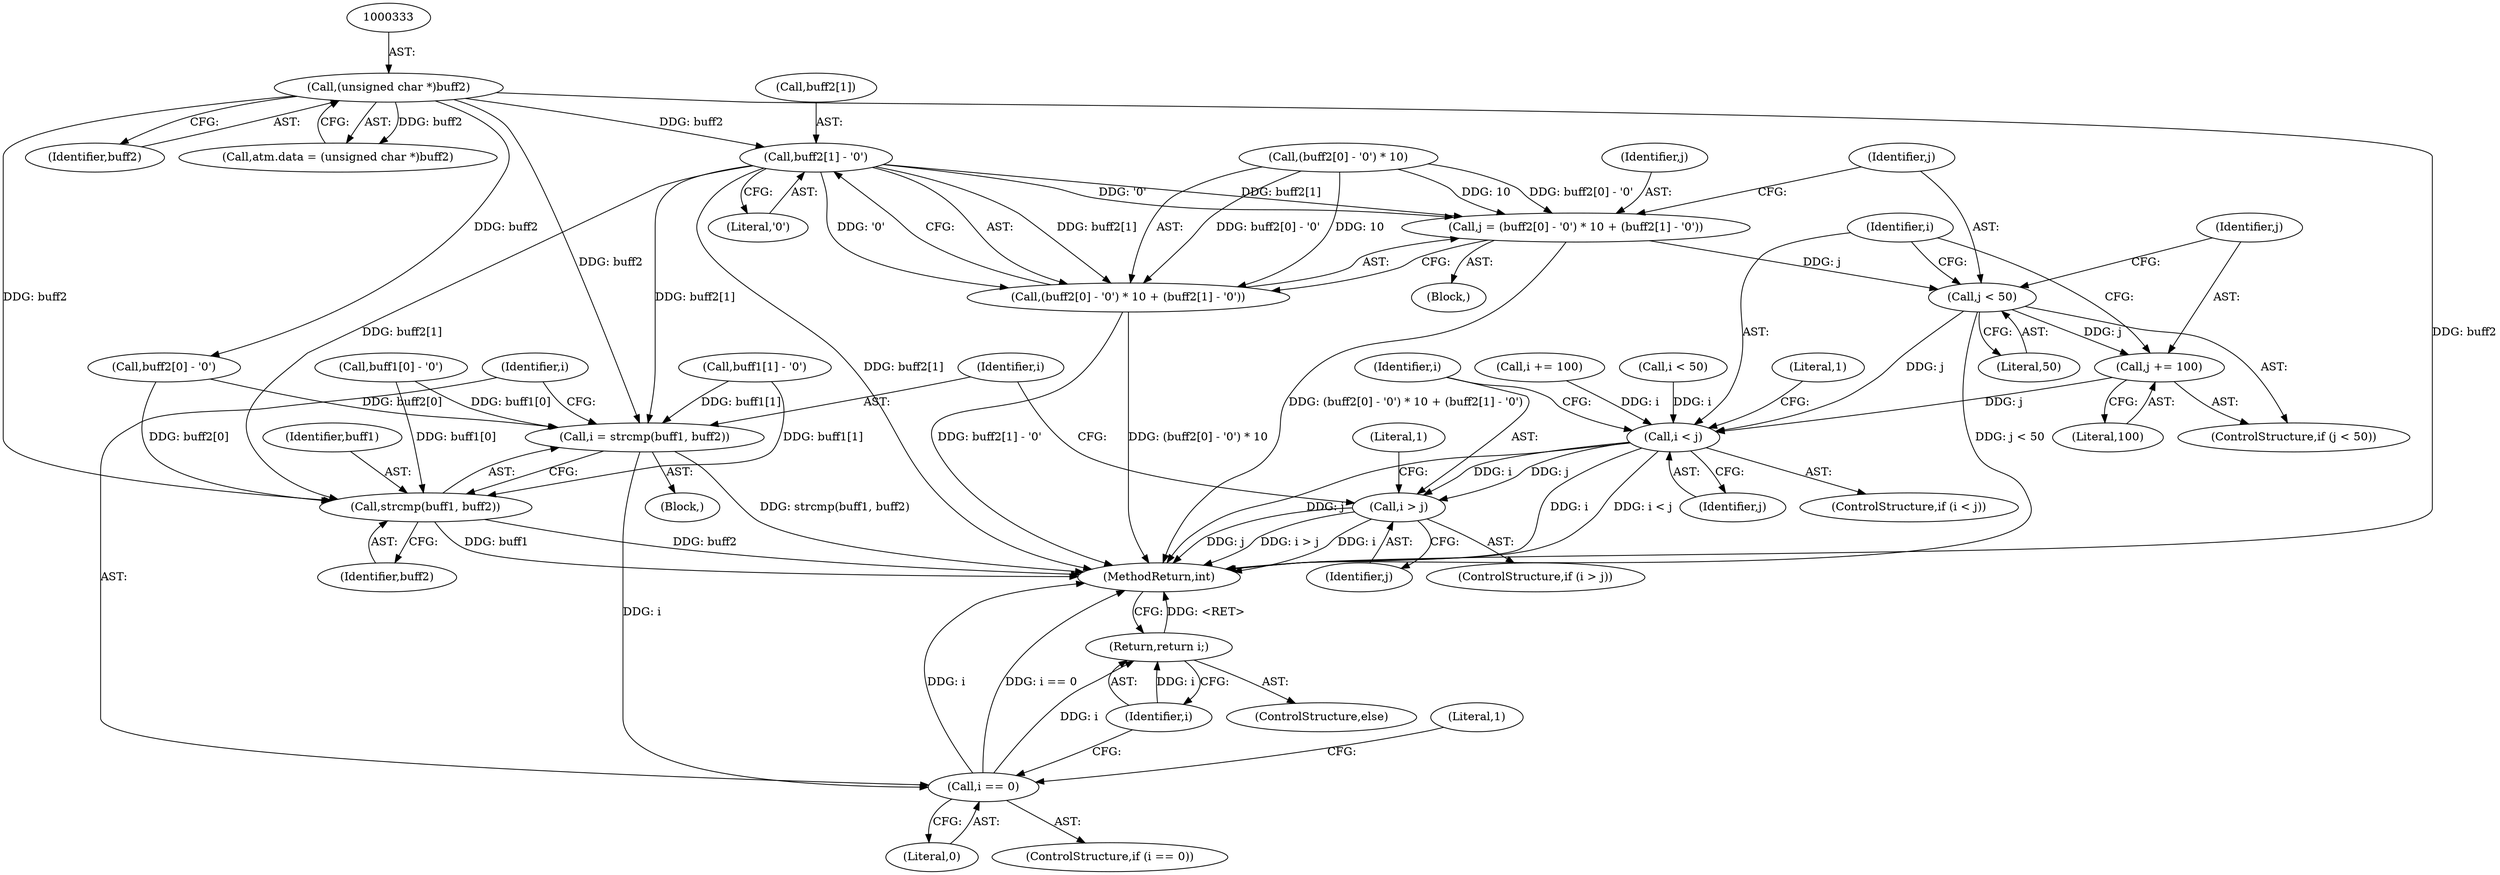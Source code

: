 digraph "0_openssl_f48b83b4fb7d6689584cf25f61ca63a4891f5b11@array" {
"1000386" [label="(Call,buff2[1] - '0')"];
"1000332" [label="(Call,(unsigned char *)buff2)"];
"1000376" [label="(Call,j = (buff2[0] - '0') * 10 + (buff2[1] - '0'))"];
"1000392" [label="(Call,j < 50)"];
"1000395" [label="(Call,j += 100)"];
"1000399" [label="(Call,i < j)"];
"1000406" [label="(Call,i > j)"];
"1000378" [label="(Call,(buff2[0] - '0') * 10 + (buff2[1] - '0'))"];
"1000411" [label="(Call,i = strcmp(buff1, buff2))"];
"1000417" [label="(Call,i == 0)"];
"1000424" [label="(Return,return i;)"];
"1000413" [label="(Call,strcmp(buff1, buff2))"];
"1000396" [label="(Identifier,j)"];
"1000404" [label="(Literal,1)"];
"1000334" [label="(Identifier,buff2)"];
"1000424" [label="(Return,return i;)"];
"1000391" [label="(ControlStructure,if (j < 50))"];
"1000373" [label="(Call,i += 100)"];
"1000418" [label="(Identifier,i)"];
"1000353" [label="(Block,)"];
"1000417" [label="(Call,i == 0)"];
"1000412" [label="(Identifier,i)"];
"1000408" [label="(Identifier,j)"];
"1000387" [label="(Call,buff2[1])"];
"1000405" [label="(ControlStructure,if (i > j))"];
"1000386" [label="(Call,buff2[1] - '0')"];
"1000332" [label="(Call,(unsigned char *)buff2)"];
"1000395" [label="(Call,j += 100)"];
"1000422" [label="(Literal,1)"];
"1000411" [label="(Call,i = strcmp(buff1, buff2))"];
"1000370" [label="(Call,i < 50)"];
"1000397" [label="(Literal,100)"];
"1000106" [label="(Block,)"];
"1000377" [label="(Identifier,j)"];
"1000406" [label="(Call,i > j)"];
"1000415" [label="(Identifier,buff2)"];
"1000378" [label="(Call,(buff2[0] - '0') * 10 + (buff2[1] - '0'))"];
"1000394" [label="(Literal,50)"];
"1000401" [label="(Identifier,j)"];
"1000413" [label="(Call,strcmp(buff1, buff2))"];
"1000407" [label="(Identifier,i)"];
"1000425" [label="(Identifier,i)"];
"1000376" [label="(Call,j = (buff2[0] - '0') * 10 + (buff2[1] - '0'))"];
"1000364" [label="(Call,buff1[1] - '0')"];
"1000423" [label="(ControlStructure,else)"];
"1000414" [label="(Identifier,buff1)"];
"1000398" [label="(ControlStructure,if (i < j))"];
"1000328" [label="(Call,atm.data = (unsigned char *)buff2)"];
"1000393" [label="(Identifier,j)"];
"1000392" [label="(Call,j < 50)"];
"1000390" [label="(Literal,'0')"];
"1000419" [label="(Literal,0)"];
"1000410" [label="(Literal,1)"];
"1000380" [label="(Call,buff2[0] - '0')"];
"1000416" [label="(ControlStructure,if (i == 0))"];
"1000379" [label="(Call,(buff2[0] - '0') * 10)"];
"1000426" [label="(MethodReturn,int)"];
"1000399" [label="(Call,i < j)"];
"1000358" [label="(Call,buff1[0] - '0')"];
"1000400" [label="(Identifier,i)"];
"1000386" -> "1000378"  [label="AST: "];
"1000386" -> "1000390"  [label="CFG: "];
"1000387" -> "1000386"  [label="AST: "];
"1000390" -> "1000386"  [label="AST: "];
"1000378" -> "1000386"  [label="CFG: "];
"1000386" -> "1000426"  [label="DDG: buff2[1]"];
"1000386" -> "1000376"  [label="DDG: buff2[1]"];
"1000386" -> "1000376"  [label="DDG: '0'"];
"1000386" -> "1000378"  [label="DDG: buff2[1]"];
"1000386" -> "1000378"  [label="DDG: '0'"];
"1000332" -> "1000386"  [label="DDG: buff2"];
"1000386" -> "1000411"  [label="DDG: buff2[1]"];
"1000386" -> "1000413"  [label="DDG: buff2[1]"];
"1000332" -> "1000328"  [label="AST: "];
"1000332" -> "1000334"  [label="CFG: "];
"1000333" -> "1000332"  [label="AST: "];
"1000334" -> "1000332"  [label="AST: "];
"1000328" -> "1000332"  [label="CFG: "];
"1000332" -> "1000426"  [label="DDG: buff2"];
"1000332" -> "1000328"  [label="DDG: buff2"];
"1000332" -> "1000380"  [label="DDG: buff2"];
"1000332" -> "1000411"  [label="DDG: buff2"];
"1000332" -> "1000413"  [label="DDG: buff2"];
"1000376" -> "1000353"  [label="AST: "];
"1000376" -> "1000378"  [label="CFG: "];
"1000377" -> "1000376"  [label="AST: "];
"1000378" -> "1000376"  [label="AST: "];
"1000393" -> "1000376"  [label="CFG: "];
"1000376" -> "1000426"  [label="DDG: (buff2[0] - '0') * 10 + (buff2[1] - '0')"];
"1000379" -> "1000376"  [label="DDG: buff2[0] - '0'"];
"1000379" -> "1000376"  [label="DDG: 10"];
"1000376" -> "1000392"  [label="DDG: j"];
"1000392" -> "1000391"  [label="AST: "];
"1000392" -> "1000394"  [label="CFG: "];
"1000393" -> "1000392"  [label="AST: "];
"1000394" -> "1000392"  [label="AST: "];
"1000396" -> "1000392"  [label="CFG: "];
"1000400" -> "1000392"  [label="CFG: "];
"1000392" -> "1000426"  [label="DDG: j < 50"];
"1000392" -> "1000395"  [label="DDG: j"];
"1000392" -> "1000399"  [label="DDG: j"];
"1000395" -> "1000391"  [label="AST: "];
"1000395" -> "1000397"  [label="CFG: "];
"1000396" -> "1000395"  [label="AST: "];
"1000397" -> "1000395"  [label="AST: "];
"1000400" -> "1000395"  [label="CFG: "];
"1000395" -> "1000399"  [label="DDG: j"];
"1000399" -> "1000398"  [label="AST: "];
"1000399" -> "1000401"  [label="CFG: "];
"1000400" -> "1000399"  [label="AST: "];
"1000401" -> "1000399"  [label="AST: "];
"1000404" -> "1000399"  [label="CFG: "];
"1000407" -> "1000399"  [label="CFG: "];
"1000399" -> "1000426"  [label="DDG: j"];
"1000399" -> "1000426"  [label="DDG: i"];
"1000399" -> "1000426"  [label="DDG: i < j"];
"1000373" -> "1000399"  [label="DDG: i"];
"1000370" -> "1000399"  [label="DDG: i"];
"1000399" -> "1000406"  [label="DDG: i"];
"1000399" -> "1000406"  [label="DDG: j"];
"1000406" -> "1000405"  [label="AST: "];
"1000406" -> "1000408"  [label="CFG: "];
"1000407" -> "1000406"  [label="AST: "];
"1000408" -> "1000406"  [label="AST: "];
"1000410" -> "1000406"  [label="CFG: "];
"1000412" -> "1000406"  [label="CFG: "];
"1000406" -> "1000426"  [label="DDG: i"];
"1000406" -> "1000426"  [label="DDG: j"];
"1000406" -> "1000426"  [label="DDG: i > j"];
"1000379" -> "1000378"  [label="AST: "];
"1000378" -> "1000426"  [label="DDG: (buff2[0] - '0') * 10"];
"1000378" -> "1000426"  [label="DDG: buff2[1] - '0'"];
"1000379" -> "1000378"  [label="DDG: buff2[0] - '0'"];
"1000379" -> "1000378"  [label="DDG: 10"];
"1000411" -> "1000106"  [label="AST: "];
"1000411" -> "1000413"  [label="CFG: "];
"1000412" -> "1000411"  [label="AST: "];
"1000413" -> "1000411"  [label="AST: "];
"1000418" -> "1000411"  [label="CFG: "];
"1000411" -> "1000426"  [label="DDG: strcmp(buff1, buff2)"];
"1000358" -> "1000411"  [label="DDG: buff1[0]"];
"1000364" -> "1000411"  [label="DDG: buff1[1]"];
"1000380" -> "1000411"  [label="DDG: buff2[0]"];
"1000411" -> "1000417"  [label="DDG: i"];
"1000417" -> "1000416"  [label="AST: "];
"1000417" -> "1000419"  [label="CFG: "];
"1000418" -> "1000417"  [label="AST: "];
"1000419" -> "1000417"  [label="AST: "];
"1000422" -> "1000417"  [label="CFG: "];
"1000425" -> "1000417"  [label="CFG: "];
"1000417" -> "1000426"  [label="DDG: i"];
"1000417" -> "1000426"  [label="DDG: i == 0"];
"1000417" -> "1000424"  [label="DDG: i"];
"1000424" -> "1000423"  [label="AST: "];
"1000424" -> "1000425"  [label="CFG: "];
"1000425" -> "1000424"  [label="AST: "];
"1000426" -> "1000424"  [label="CFG: "];
"1000424" -> "1000426"  [label="DDG: <RET>"];
"1000425" -> "1000424"  [label="DDG: i"];
"1000413" -> "1000415"  [label="CFG: "];
"1000414" -> "1000413"  [label="AST: "];
"1000415" -> "1000413"  [label="AST: "];
"1000413" -> "1000426"  [label="DDG: buff1"];
"1000413" -> "1000426"  [label="DDG: buff2"];
"1000358" -> "1000413"  [label="DDG: buff1[0]"];
"1000364" -> "1000413"  [label="DDG: buff1[1]"];
"1000380" -> "1000413"  [label="DDG: buff2[0]"];
}
